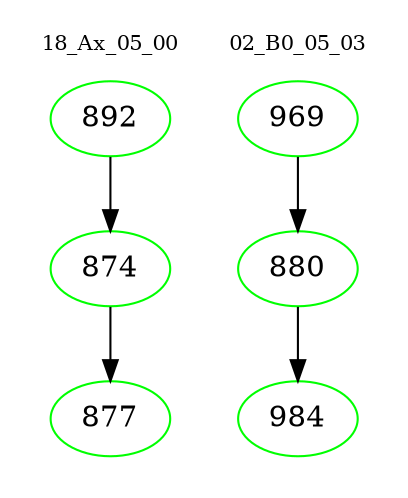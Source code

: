 digraph{
subgraph cluster_0 {
color = white
label = "18_Ax_05_00";
fontsize=10;
T0_892 [label="892", color="green"]
T0_892 -> T0_874 [color="black"]
T0_874 [label="874", color="green"]
T0_874 -> T0_877 [color="black"]
T0_877 [label="877", color="green"]
}
subgraph cluster_1 {
color = white
label = "02_B0_05_03";
fontsize=10;
T1_969 [label="969", color="green"]
T1_969 -> T1_880 [color="black"]
T1_880 [label="880", color="green"]
T1_880 -> T1_984 [color="black"]
T1_984 [label="984", color="green"]
}
}

